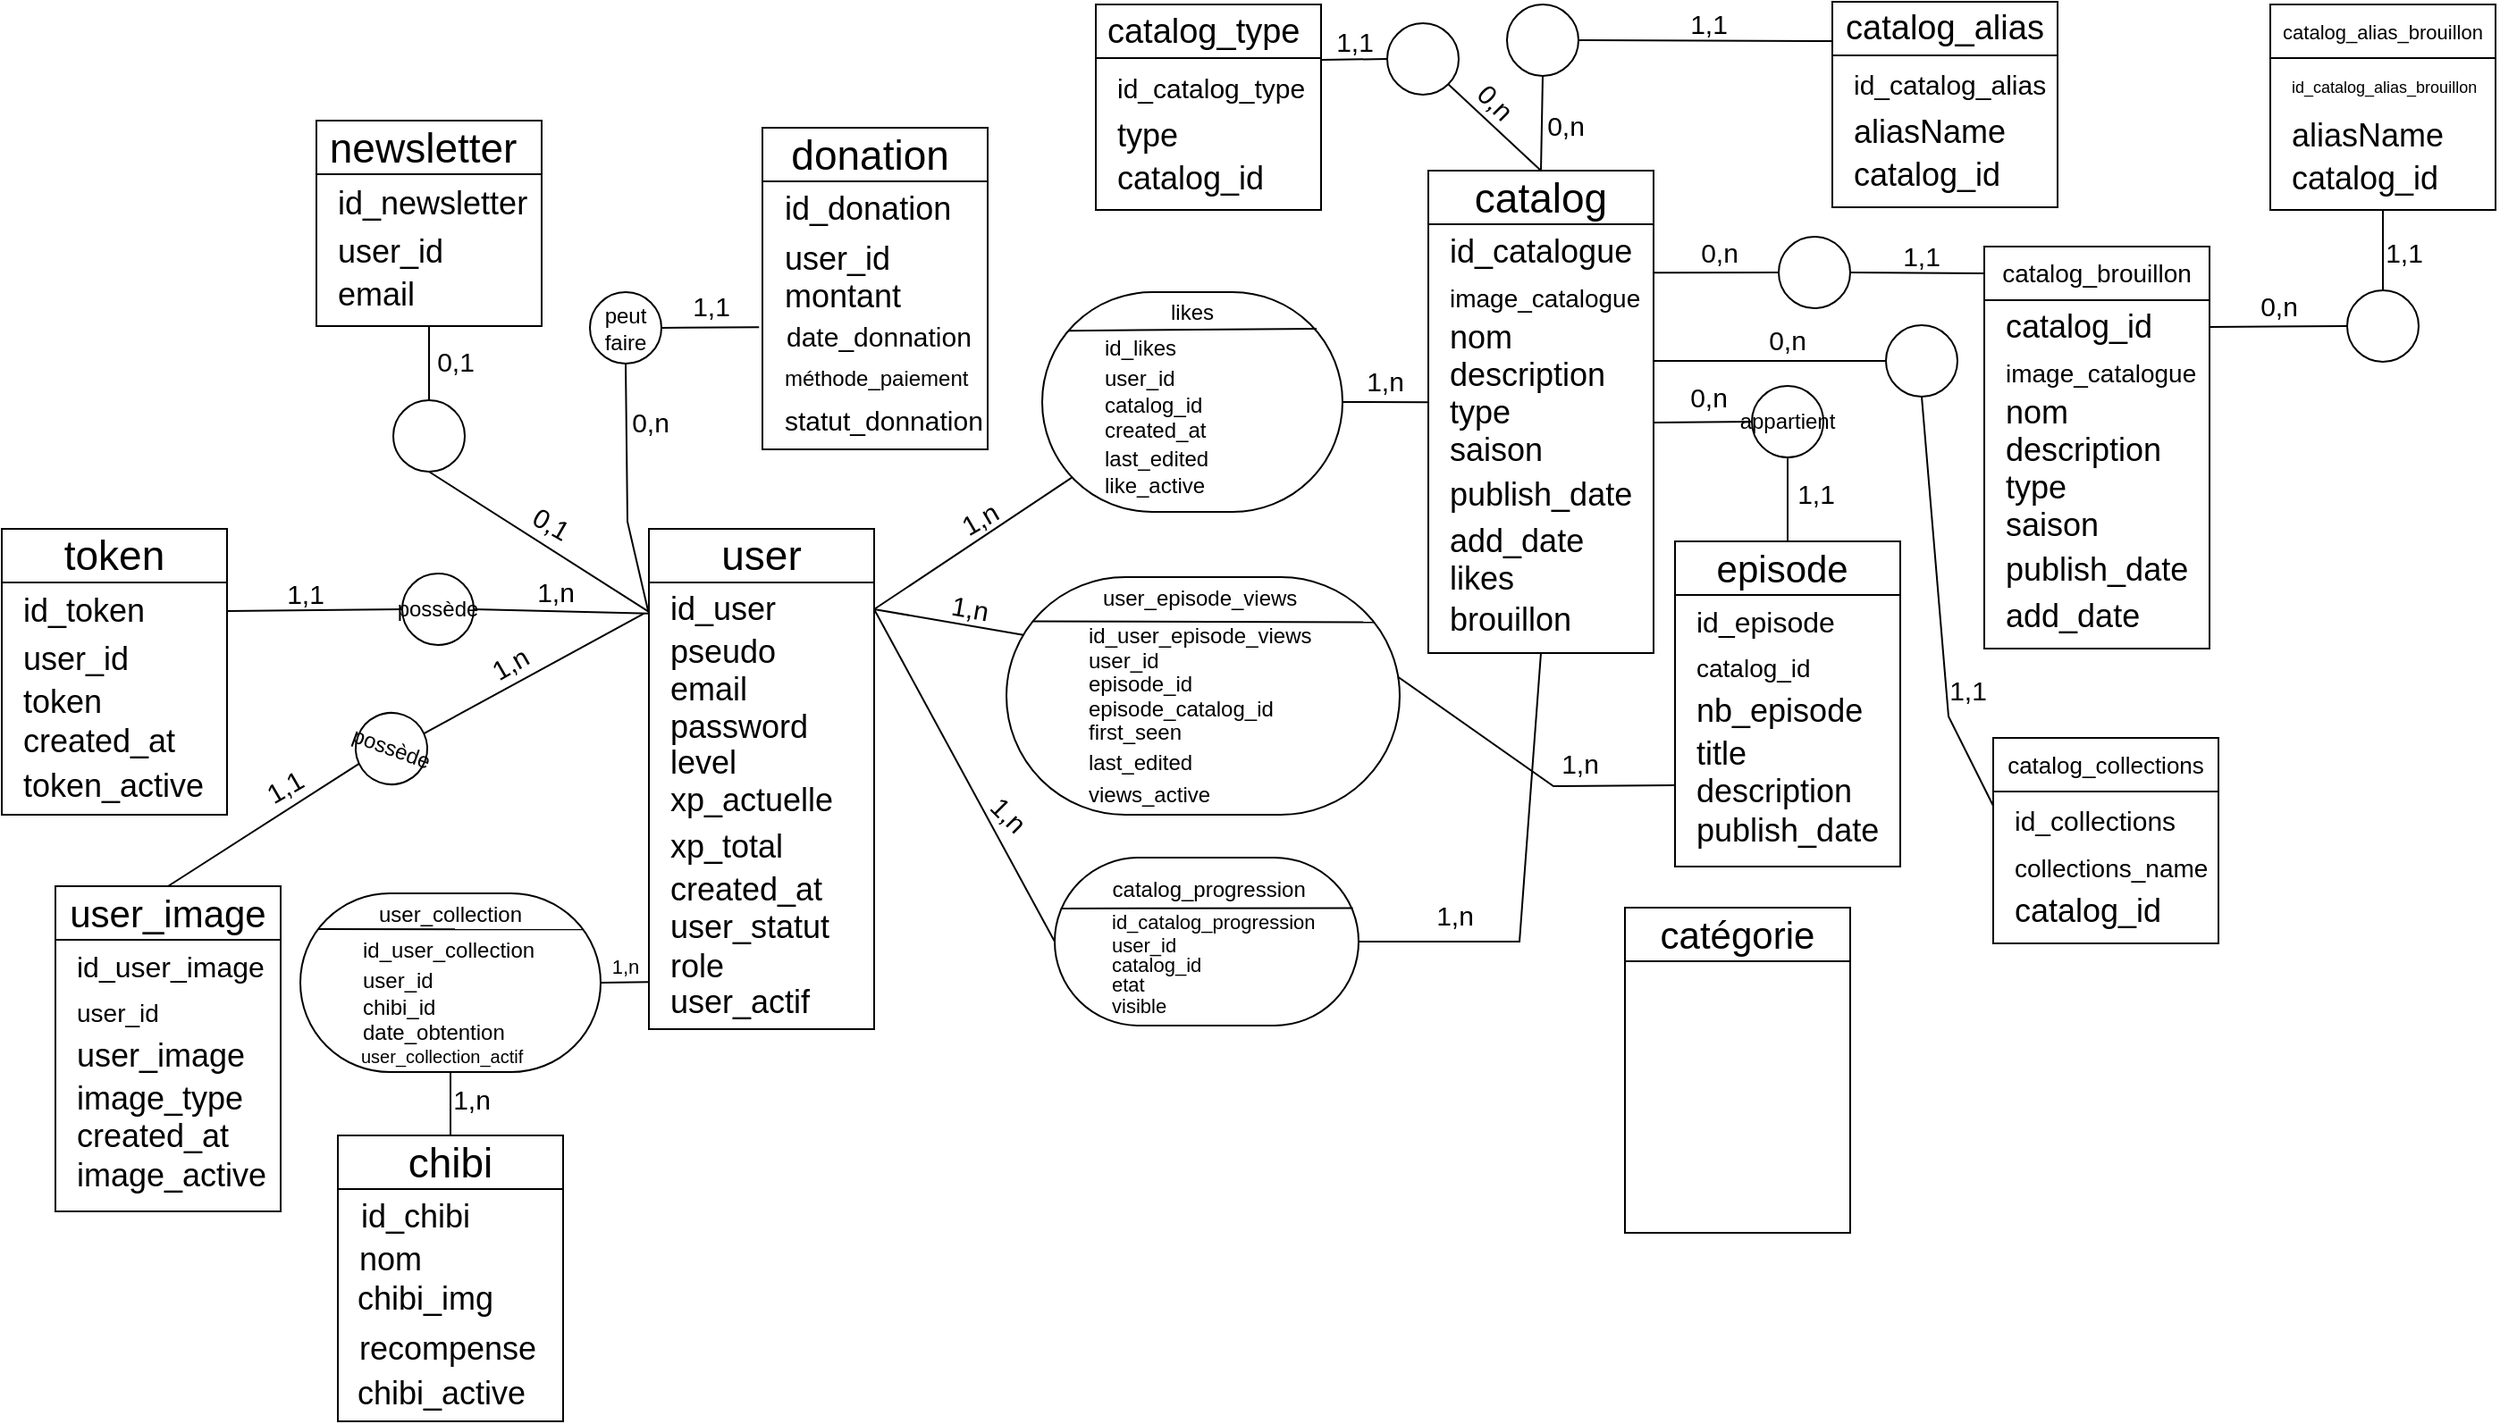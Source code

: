 <mxfile version="22.1.16" type="device">
  <diagram name="Page-1" id="7B2jJqBgUk0N_kVLm-NF">
    <mxGraphModel dx="2603" dy="746" grid="1" gridSize="10" guides="1" tooltips="1" connect="1" arrows="1" fold="1" page="1" pageScale="1" pageWidth="1169" pageHeight="827" math="0" shadow="0">
      <root>
        <mxCell id="0" />
        <mxCell id="1" parent="0" />
        <mxCell id="tmT9E7BbvO8NceiwNoCN-1" value="" style="rounded=1;whiteSpace=wrap;html=1;arcSize=0;" parent="1" vertex="1">
          <mxGeometry x="-807" y="295" width="126" height="280" as="geometry" />
        </mxCell>
        <mxCell id="tmT9E7BbvO8NceiwNoCN-2" value="user" style="text;html=1;strokeColor=none;fillColor=none;align=center;verticalAlign=middle;whiteSpace=wrap;rounded=0;fontSize=23;" parent="1" vertex="1">
          <mxGeometry x="-807" y="295" width="126" height="30" as="geometry" />
        </mxCell>
        <mxCell id="tmT9E7BbvO8NceiwNoCN-3" value="" style="endArrow=none;html=1;rounded=0;entryX=1;entryY=1;entryDx=0;entryDy=0;exitX=0;exitY=1;exitDx=0;exitDy=0;" parent="1" source="tmT9E7BbvO8NceiwNoCN-2" target="tmT9E7BbvO8NceiwNoCN-2" edge="1">
          <mxGeometry width="50" height="50" relative="1" as="geometry">
            <mxPoint x="-741" y="555" as="sourcePoint" />
            <mxPoint x="-691" y="505" as="targetPoint" />
          </mxGeometry>
        </mxCell>
        <mxCell id="EuwHijLLQVPvpIF5Q3ev-1" value="id_user" style="text;html=1;strokeColor=none;fillColor=none;align=left;verticalAlign=middle;whiteSpace=wrap;rounded=0;fontSize=18;" parent="1" vertex="1">
          <mxGeometry x="-797" y="325" width="116" height="30" as="geometry" />
        </mxCell>
        <mxCell id="WyrtLwI7qsmNqxNzGDoM-1" value="pseudo" style="text;html=1;strokeColor=none;fillColor=none;align=left;verticalAlign=middle;whiteSpace=wrap;rounded=0;fontSize=18;" parent="1" vertex="1">
          <mxGeometry x="-797" y="349" width="116" height="30" as="geometry" />
        </mxCell>
        <mxCell id="WyrtLwI7qsmNqxNzGDoM-2" value="email&amp;nbsp;" style="text;html=1;strokeColor=none;fillColor=none;align=left;verticalAlign=middle;whiteSpace=wrap;rounded=0;fontSize=18;" parent="1" vertex="1">
          <mxGeometry x="-797" y="370" width="116" height="30" as="geometry" />
        </mxCell>
        <mxCell id="WyrtLwI7qsmNqxNzGDoM-3" value="password" style="text;html=1;strokeColor=none;fillColor=none;align=left;verticalAlign=middle;whiteSpace=wrap;rounded=0;fontSize=18;" parent="1" vertex="1">
          <mxGeometry x="-797" y="391" width="116" height="30" as="geometry" />
        </mxCell>
        <mxCell id="WyrtLwI7qsmNqxNzGDoM-4" value="level" style="text;html=1;strokeColor=none;fillColor=none;align=left;verticalAlign=middle;whiteSpace=wrap;rounded=0;fontSize=18;" parent="1" vertex="1">
          <mxGeometry x="-797" y="411" width="116" height="30" as="geometry" />
        </mxCell>
        <mxCell id="WyrtLwI7qsmNqxNzGDoM-5" value="xp_actuelle" style="text;html=1;strokeColor=none;fillColor=none;align=left;verticalAlign=middle;whiteSpace=wrap;rounded=0;fontSize=18;" parent="1" vertex="1">
          <mxGeometry x="-797" y="432" width="116" height="30" as="geometry" />
        </mxCell>
        <mxCell id="WyrtLwI7qsmNqxNzGDoM-6" value="xp_total" style="text;html=1;strokeColor=none;fillColor=none;align=left;verticalAlign=middle;whiteSpace=wrap;rounded=0;fontSize=18;" parent="1" vertex="1">
          <mxGeometry x="-797" y="458" width="116" height="30" as="geometry" />
        </mxCell>
        <mxCell id="WyrtLwI7qsmNqxNzGDoM-7" value="created_at" style="text;html=1;strokeColor=none;fillColor=none;align=left;verticalAlign=middle;whiteSpace=wrap;rounded=0;fontSize=18;" parent="1" vertex="1">
          <mxGeometry x="-797" y="482" width="116" height="30" as="geometry" />
        </mxCell>
        <mxCell id="WyrtLwI7qsmNqxNzGDoM-8" value="user_statut" style="text;html=1;strokeColor=none;fillColor=none;align=left;verticalAlign=middle;whiteSpace=wrap;rounded=0;fontSize=18;" parent="1" vertex="1">
          <mxGeometry x="-797" y="503" width="116" height="30" as="geometry" />
        </mxCell>
        <mxCell id="WyrtLwI7qsmNqxNzGDoM-10" value="role" style="text;html=1;strokeColor=none;fillColor=none;align=left;verticalAlign=middle;whiteSpace=wrap;rounded=0;fontSize=18;" parent="1" vertex="1">
          <mxGeometry x="-797" y="525" width="116" height="30" as="geometry" />
        </mxCell>
        <mxCell id="WyrtLwI7qsmNqxNzGDoM-11" value="user_actif" style="text;html=1;strokeColor=none;fillColor=none;align=left;verticalAlign=middle;whiteSpace=wrap;rounded=0;fontSize=18;" parent="1" vertex="1">
          <mxGeometry x="-797" y="545" width="116" height="30" as="geometry" />
        </mxCell>
        <mxCell id="WyrtLwI7qsmNqxNzGDoM-13" value="" style="rounded=1;whiteSpace=wrap;html=1;arcSize=0;" parent="1" vertex="1">
          <mxGeometry x="-1169" y="295" width="126" height="160" as="geometry" />
        </mxCell>
        <mxCell id="WyrtLwI7qsmNqxNzGDoM-14" value="token" style="text;html=1;strokeColor=none;fillColor=none;align=center;verticalAlign=middle;whiteSpace=wrap;rounded=0;fontSize=23;" parent="1" vertex="1">
          <mxGeometry x="-1169" y="295" width="126" height="30" as="geometry" />
        </mxCell>
        <mxCell id="WyrtLwI7qsmNqxNzGDoM-15" value="" style="endArrow=none;html=1;rounded=0;entryX=1;entryY=1;entryDx=0;entryDy=0;exitX=0;exitY=1;exitDx=0;exitDy=0;" parent="1" source="WyrtLwI7qsmNqxNzGDoM-14" target="WyrtLwI7qsmNqxNzGDoM-14" edge="1">
          <mxGeometry width="50" height="50" relative="1" as="geometry">
            <mxPoint x="-1103" y="555" as="sourcePoint" />
            <mxPoint x="-1053" y="505" as="targetPoint" />
          </mxGeometry>
        </mxCell>
        <mxCell id="WyrtLwI7qsmNqxNzGDoM-16" value="id_token" style="text;html=1;strokeColor=none;fillColor=none;align=left;verticalAlign=middle;whiteSpace=wrap;rounded=0;fontSize=18;" parent="1" vertex="1">
          <mxGeometry x="-1159" y="326" width="116" height="30" as="geometry" />
        </mxCell>
        <mxCell id="WyrtLwI7qsmNqxNzGDoM-17" value="user_id" style="text;html=1;strokeColor=none;fillColor=none;align=left;verticalAlign=middle;whiteSpace=wrap;rounded=0;fontSize=18;" parent="1" vertex="1">
          <mxGeometry x="-1159" y="353" width="116" height="30" as="geometry" />
        </mxCell>
        <mxCell id="WyrtLwI7qsmNqxNzGDoM-18" value="token&amp;nbsp;" style="text;html=1;strokeColor=none;fillColor=none;align=left;verticalAlign=middle;whiteSpace=wrap;rounded=0;fontSize=18;" parent="1" vertex="1">
          <mxGeometry x="-1159" y="377" width="116" height="30" as="geometry" />
        </mxCell>
        <mxCell id="WyrtLwI7qsmNqxNzGDoM-19" value="created_at" style="text;html=1;strokeColor=none;fillColor=none;align=left;verticalAlign=middle;whiteSpace=wrap;rounded=0;fontSize=18;" parent="1" vertex="1">
          <mxGeometry x="-1159" y="399" width="116" height="30" as="geometry" />
        </mxCell>
        <mxCell id="WyrtLwI7qsmNqxNzGDoM-20" value="token_active" style="text;html=1;strokeColor=none;fillColor=none;align=left;verticalAlign=middle;whiteSpace=wrap;rounded=0;fontSize=18;" parent="1" vertex="1">
          <mxGeometry x="-1159" y="424" width="116" height="30" as="geometry" />
        </mxCell>
        <mxCell id="WyrtLwI7qsmNqxNzGDoM-28" value="" style="rounded=1;whiteSpace=wrap;html=1;arcSize=0;" parent="1" vertex="1">
          <mxGeometry x="-993" y="66.5" width="126" height="115" as="geometry" />
        </mxCell>
        <mxCell id="WyrtLwI7qsmNqxNzGDoM-29" value="newsletter&amp;nbsp;" style="text;html=1;strokeColor=none;fillColor=none;align=center;verticalAlign=middle;whiteSpace=wrap;rounded=0;fontSize=23;" parent="1" vertex="1">
          <mxGeometry x="-993" y="66.5" width="126" height="30" as="geometry" />
        </mxCell>
        <mxCell id="WyrtLwI7qsmNqxNzGDoM-30" value="" style="endArrow=none;html=1;rounded=0;entryX=1;entryY=1;entryDx=0;entryDy=0;exitX=0;exitY=1;exitDx=0;exitDy=0;" parent="1" source="WyrtLwI7qsmNqxNzGDoM-29" target="WyrtLwI7qsmNqxNzGDoM-29" edge="1">
          <mxGeometry width="50" height="50" relative="1" as="geometry">
            <mxPoint x="-927" y="326.5" as="sourcePoint" />
            <mxPoint x="-877" y="276.5" as="targetPoint" />
          </mxGeometry>
        </mxCell>
        <mxCell id="WyrtLwI7qsmNqxNzGDoM-31" value="id_newsletter&amp;nbsp;" style="text;html=1;strokeColor=none;fillColor=none;align=left;verticalAlign=middle;whiteSpace=wrap;rounded=0;fontSize=18;" parent="1" vertex="1">
          <mxGeometry x="-983" y="97.5" width="116" height="30" as="geometry" />
        </mxCell>
        <mxCell id="WyrtLwI7qsmNqxNzGDoM-32" value="user_id" style="text;html=1;strokeColor=none;fillColor=none;align=left;verticalAlign=middle;whiteSpace=wrap;rounded=0;fontSize=18;" parent="1" vertex="1">
          <mxGeometry x="-983" y="124.5" width="116" height="30" as="geometry" />
        </mxCell>
        <mxCell id="WyrtLwI7qsmNqxNzGDoM-33" value="email&amp;nbsp;" style="text;html=1;strokeColor=none;fillColor=none;align=left;verticalAlign=middle;whiteSpace=wrap;rounded=0;fontSize=18;" parent="1" vertex="1">
          <mxGeometry x="-983" y="148.5" width="116" height="30" as="geometry" />
        </mxCell>
        <mxCell id="WyrtLwI7qsmNqxNzGDoM-36" value="" style="rounded=1;whiteSpace=wrap;html=1;arcSize=0;" parent="1" vertex="1">
          <mxGeometry x="-743.5" y="70.5" width="126" height="180" as="geometry" />
        </mxCell>
        <mxCell id="WyrtLwI7qsmNqxNzGDoM-37" value="donation&amp;nbsp;" style="text;html=1;strokeColor=none;fillColor=none;align=center;verticalAlign=middle;whiteSpace=wrap;rounded=0;fontSize=23;" parent="1" vertex="1">
          <mxGeometry x="-743.5" y="70.5" width="126" height="30" as="geometry" />
        </mxCell>
        <mxCell id="WyrtLwI7qsmNqxNzGDoM-38" value="" style="endArrow=none;html=1;rounded=0;entryX=1;entryY=1;entryDx=0;entryDy=0;exitX=0;exitY=1;exitDx=0;exitDy=0;" parent="1" source="WyrtLwI7qsmNqxNzGDoM-37" target="WyrtLwI7qsmNqxNzGDoM-37" edge="1">
          <mxGeometry width="50" height="50" relative="1" as="geometry">
            <mxPoint x="-677.5" y="330.5" as="sourcePoint" />
            <mxPoint x="-627.5" y="280.5" as="targetPoint" />
          </mxGeometry>
        </mxCell>
        <mxCell id="WyrtLwI7qsmNqxNzGDoM-39" value="id_donation&amp;nbsp;" style="text;html=1;strokeColor=none;fillColor=none;align=left;verticalAlign=middle;whiteSpace=wrap;rounded=0;fontSize=18;" parent="1" vertex="1">
          <mxGeometry x="-733.5" y="100.5" width="116" height="30" as="geometry" />
        </mxCell>
        <mxCell id="WyrtLwI7qsmNqxNzGDoM-40" value="user_id&amp;nbsp;" style="text;html=1;strokeColor=none;fillColor=none;align=left;verticalAlign=middle;whiteSpace=wrap;rounded=0;fontSize=18;" parent="1" vertex="1">
          <mxGeometry x="-733.5" y="128.5" width="116" height="30" as="geometry" />
        </mxCell>
        <mxCell id="WyrtLwI7qsmNqxNzGDoM-41" value="montant" style="text;html=1;strokeColor=none;fillColor=none;align=left;verticalAlign=middle;whiteSpace=wrap;rounded=0;fontSize=18;" parent="1" vertex="1">
          <mxGeometry x="-733.5" y="149.5" width="116" height="30" as="geometry" />
        </mxCell>
        <mxCell id="WyrtLwI7qsmNqxNzGDoM-42" value="date_donnation" style="text;html=1;strokeColor=none;fillColor=none;align=left;verticalAlign=middle;whiteSpace=wrap;rounded=0;fontSize=15;" parent="1" vertex="1">
          <mxGeometry x="-732.5" y="171.5" width="116" height="30" as="geometry" />
        </mxCell>
        <mxCell id="WyrtLwI7qsmNqxNzGDoM-43" value="méthode_paiement" style="text;html=1;strokeColor=none;fillColor=none;align=left;verticalAlign=middle;whiteSpace=wrap;rounded=0;fontSize=12;" parent="1" vertex="1">
          <mxGeometry x="-733.5" y="195.5" width="116" height="30" as="geometry" />
        </mxCell>
        <mxCell id="WyrtLwI7qsmNqxNzGDoM-44" value="statut_donnation" style="text;html=1;strokeColor=none;fillColor=none;align=left;verticalAlign=middle;whiteSpace=wrap;rounded=0;fontSize=15;" parent="1" vertex="1">
          <mxGeometry x="-733.5" y="218.5" width="116" height="30" as="geometry" />
        </mxCell>
        <mxCell id="WyrtLwI7qsmNqxNzGDoM-50" value="" style="rounded=1;whiteSpace=wrap;html=1;arcSize=0;" parent="1" vertex="1">
          <mxGeometry x="-371" y="94.5" width="126" height="270" as="geometry" />
        </mxCell>
        <mxCell id="WyrtLwI7qsmNqxNzGDoM-51" value="catalog" style="text;html=1;strokeColor=none;fillColor=none;align=center;verticalAlign=middle;whiteSpace=wrap;rounded=0;fontSize=23;" parent="1" vertex="1">
          <mxGeometry x="-371" y="94.5" width="126" height="30" as="geometry" />
        </mxCell>
        <mxCell id="WyrtLwI7qsmNqxNzGDoM-52" value="" style="endArrow=none;html=1;rounded=0;entryX=1;entryY=1;entryDx=0;entryDy=0;exitX=0;exitY=1;exitDx=0;exitDy=0;" parent="1" source="WyrtLwI7qsmNqxNzGDoM-51" target="WyrtLwI7qsmNqxNzGDoM-51" edge="1">
          <mxGeometry width="50" height="50" relative="1" as="geometry">
            <mxPoint x="-305" y="354.5" as="sourcePoint" />
            <mxPoint x="-255" y="304.5" as="targetPoint" />
          </mxGeometry>
        </mxCell>
        <mxCell id="WyrtLwI7qsmNqxNzGDoM-53" value="id_catalogue&amp;nbsp;" style="text;html=1;strokeColor=none;fillColor=none;align=left;verticalAlign=middle;whiteSpace=wrap;rounded=0;fontSize=18;" parent="1" vertex="1">
          <mxGeometry x="-361" y="124.5" width="116" height="30" as="geometry" />
        </mxCell>
        <mxCell id="WyrtLwI7qsmNqxNzGDoM-54" value="image_catalogue" style="text;html=1;strokeColor=none;fillColor=none;align=left;verticalAlign=middle;whiteSpace=wrap;rounded=0;fontSize=14;" parent="1" vertex="1">
          <mxGeometry x="-361" y="150.5" width="116" height="30" as="geometry" />
        </mxCell>
        <mxCell id="WyrtLwI7qsmNqxNzGDoM-55" value="nom" style="text;html=1;strokeColor=none;fillColor=none;align=left;verticalAlign=middle;whiteSpace=wrap;rounded=0;fontSize=18;" parent="1" vertex="1">
          <mxGeometry x="-361" y="172.5" width="116" height="30" as="geometry" />
        </mxCell>
        <mxCell id="WyrtLwI7qsmNqxNzGDoM-56" value="description" style="text;html=1;strokeColor=none;fillColor=none;align=left;verticalAlign=middle;whiteSpace=wrap;rounded=0;fontSize=18;" parent="1" vertex="1">
          <mxGeometry x="-361" y="193.5" width="116" height="30" as="geometry" />
        </mxCell>
        <mxCell id="WyrtLwI7qsmNqxNzGDoM-57" value="type" style="text;html=1;strokeColor=none;fillColor=none;align=left;verticalAlign=middle;whiteSpace=wrap;rounded=0;fontSize=18;" parent="1" vertex="1">
          <mxGeometry x="-361" y="214.5" width="116" height="30" as="geometry" />
        </mxCell>
        <mxCell id="WyrtLwI7qsmNqxNzGDoM-58" value="saison" style="text;html=1;strokeColor=none;fillColor=none;align=left;verticalAlign=middle;whiteSpace=wrap;rounded=0;fontSize=18;" parent="1" vertex="1">
          <mxGeometry x="-361" y="235.5" width="116" height="30" as="geometry" />
        </mxCell>
        <mxCell id="WyrtLwI7qsmNqxNzGDoM-59" value="publish_date" style="text;html=1;strokeColor=none;fillColor=none;align=left;verticalAlign=middle;whiteSpace=wrap;rounded=0;fontSize=18;" parent="1" vertex="1">
          <mxGeometry x="-361" y="260.5" width="116" height="30" as="geometry" />
        </mxCell>
        <mxCell id="WyrtLwI7qsmNqxNzGDoM-60" value="add_date" style="text;html=1;strokeColor=none;fillColor=none;align=left;verticalAlign=middle;whiteSpace=wrap;rounded=0;fontSize=18;" parent="1" vertex="1">
          <mxGeometry x="-361" y="286.5" width="116" height="30" as="geometry" />
        </mxCell>
        <mxCell id="WyrtLwI7qsmNqxNzGDoM-61" value="likes" style="text;html=1;strokeColor=none;fillColor=none;align=left;verticalAlign=middle;whiteSpace=wrap;rounded=0;fontSize=18;" parent="1" vertex="1">
          <mxGeometry x="-361" y="307.5" width="116" height="30" as="geometry" />
        </mxCell>
        <mxCell id="WyrtLwI7qsmNqxNzGDoM-62" value="brouillon" style="text;html=1;strokeColor=none;fillColor=none;align=left;verticalAlign=middle;whiteSpace=wrap;rounded=0;fontSize=18;" parent="1" vertex="1">
          <mxGeometry x="-361" y="330.5" width="116" height="30" as="geometry" />
        </mxCell>
        <mxCell id="WyrtLwI7qsmNqxNzGDoM-64" value="" style="rounded=1;whiteSpace=wrap;html=1;arcSize=0;" parent="1" vertex="1">
          <mxGeometry x="-145" width="126" height="115" as="geometry" />
        </mxCell>
        <mxCell id="WyrtLwI7qsmNqxNzGDoM-65" value="catalog_alias" style="text;html=1;strokeColor=none;fillColor=none;align=center;verticalAlign=middle;whiteSpace=wrap;rounded=0;fontSize=19;" parent="1" vertex="1">
          <mxGeometry x="-145" width="126" height="30" as="geometry" />
        </mxCell>
        <mxCell id="WyrtLwI7qsmNqxNzGDoM-66" value="" style="endArrow=none;html=1;rounded=0;entryX=1;entryY=1;entryDx=0;entryDy=0;exitX=0;exitY=1;exitDx=0;exitDy=0;" parent="1" source="WyrtLwI7qsmNqxNzGDoM-65" target="WyrtLwI7qsmNqxNzGDoM-65" edge="1">
          <mxGeometry width="50" height="50" relative="1" as="geometry">
            <mxPoint x="-79" y="260" as="sourcePoint" />
            <mxPoint x="-29" y="210" as="targetPoint" />
          </mxGeometry>
        </mxCell>
        <mxCell id="WyrtLwI7qsmNqxNzGDoM-67" value="id_catalog_alias" style="text;html=1;strokeColor=none;fillColor=none;align=left;verticalAlign=middle;whiteSpace=wrap;rounded=0;fontSize=15;" parent="1" vertex="1">
          <mxGeometry x="-135" y="31" width="116" height="30" as="geometry" />
        </mxCell>
        <mxCell id="WyrtLwI7qsmNqxNzGDoM-68" value="aliasName" style="text;html=1;strokeColor=none;fillColor=none;align=left;verticalAlign=middle;whiteSpace=wrap;rounded=0;fontSize=18;" parent="1" vertex="1">
          <mxGeometry x="-135" y="58" width="116" height="30" as="geometry" />
        </mxCell>
        <mxCell id="WyrtLwI7qsmNqxNzGDoM-69" value="catalog_id&amp;nbsp;" style="text;html=1;strokeColor=none;fillColor=none;align=left;verticalAlign=middle;whiteSpace=wrap;rounded=0;fontSize=18;" parent="1" vertex="1">
          <mxGeometry x="-135" y="82" width="116" height="30" as="geometry" />
        </mxCell>
        <mxCell id="WyrtLwI7qsmNqxNzGDoM-70" value="" style="rounded=1;whiteSpace=wrap;html=1;arcSize=0;" parent="1" vertex="1">
          <mxGeometry x="-557" y="1.5" width="126" height="115" as="geometry" />
        </mxCell>
        <mxCell id="WyrtLwI7qsmNqxNzGDoM-71" value="catalog_type&amp;nbsp;" style="text;html=1;strokeColor=none;fillColor=none;align=center;verticalAlign=middle;whiteSpace=wrap;rounded=0;fontSize=19;" parent="1" vertex="1">
          <mxGeometry x="-557" y="1.5" width="126" height="30" as="geometry" />
        </mxCell>
        <mxCell id="WyrtLwI7qsmNqxNzGDoM-72" value="" style="endArrow=none;html=1;rounded=0;entryX=1;entryY=1;entryDx=0;entryDy=0;exitX=0;exitY=1;exitDx=0;exitDy=0;" parent="1" source="WyrtLwI7qsmNqxNzGDoM-71" target="WyrtLwI7qsmNqxNzGDoM-71" edge="1">
          <mxGeometry width="50" height="50" relative="1" as="geometry">
            <mxPoint x="-491" y="261.5" as="sourcePoint" />
            <mxPoint x="-441" y="211.5" as="targetPoint" />
          </mxGeometry>
        </mxCell>
        <mxCell id="WyrtLwI7qsmNqxNzGDoM-73" value="id_catalog_type&amp;nbsp;" style="text;html=1;strokeColor=none;fillColor=none;align=left;verticalAlign=middle;whiteSpace=wrap;rounded=0;fontSize=15;" parent="1" vertex="1">
          <mxGeometry x="-547" y="32.5" width="116" height="30" as="geometry" />
        </mxCell>
        <mxCell id="WyrtLwI7qsmNqxNzGDoM-74" value="type" style="text;html=1;strokeColor=none;fillColor=none;align=left;verticalAlign=middle;whiteSpace=wrap;rounded=0;fontSize=18;" parent="1" vertex="1">
          <mxGeometry x="-547" y="59.5" width="116" height="30" as="geometry" />
        </mxCell>
        <mxCell id="WyrtLwI7qsmNqxNzGDoM-75" value="catalog_id&amp;nbsp;" style="text;html=1;strokeColor=none;fillColor=none;align=left;verticalAlign=middle;whiteSpace=wrap;rounded=0;fontSize=18;" parent="1" vertex="1">
          <mxGeometry x="-547" y="83.5" width="116" height="30" as="geometry" />
        </mxCell>
        <mxCell id="WyrtLwI7qsmNqxNzGDoM-76" value="" style="rounded=1;whiteSpace=wrap;html=1;arcSize=0;" parent="1" vertex="1">
          <mxGeometry x="-60" y="137" width="126" height="225" as="geometry" />
        </mxCell>
        <mxCell id="WyrtLwI7qsmNqxNzGDoM-77" value="catalog_brouillon" style="text;html=1;strokeColor=none;fillColor=none;align=center;verticalAlign=middle;whiteSpace=wrap;rounded=0;fontSize=14;" parent="1" vertex="1">
          <mxGeometry x="-60" y="137" width="126" height="30" as="geometry" />
        </mxCell>
        <mxCell id="WyrtLwI7qsmNqxNzGDoM-78" value="" style="endArrow=none;html=1;rounded=0;entryX=1;entryY=1;entryDx=0;entryDy=0;exitX=0;exitY=1;exitDx=0;exitDy=0;" parent="1" source="WyrtLwI7qsmNqxNzGDoM-77" target="WyrtLwI7qsmNqxNzGDoM-77" edge="1">
          <mxGeometry width="50" height="50" relative="1" as="geometry">
            <mxPoint x="6" y="397" as="sourcePoint" />
            <mxPoint x="56" y="347" as="targetPoint" />
          </mxGeometry>
        </mxCell>
        <mxCell id="WyrtLwI7qsmNqxNzGDoM-79" value="catalog_id&amp;nbsp;" style="text;html=1;strokeColor=none;fillColor=none;align=left;verticalAlign=middle;whiteSpace=wrap;rounded=0;fontSize=18;" parent="1" vertex="1">
          <mxGeometry x="-50" y="167" width="116" height="30" as="geometry" />
        </mxCell>
        <mxCell id="WyrtLwI7qsmNqxNzGDoM-80" value="image_catalogue" style="text;html=1;strokeColor=none;fillColor=none;align=left;verticalAlign=middle;whiteSpace=wrap;rounded=0;fontSize=14;" parent="1" vertex="1">
          <mxGeometry x="-50" y="193" width="116" height="30" as="geometry" />
        </mxCell>
        <mxCell id="WyrtLwI7qsmNqxNzGDoM-81" value="nom" style="text;html=1;strokeColor=none;fillColor=none;align=left;verticalAlign=middle;whiteSpace=wrap;rounded=0;fontSize=18;" parent="1" vertex="1">
          <mxGeometry x="-50" y="215" width="116" height="30" as="geometry" />
        </mxCell>
        <mxCell id="WyrtLwI7qsmNqxNzGDoM-82" value="description" style="text;html=1;strokeColor=none;fillColor=none;align=left;verticalAlign=middle;whiteSpace=wrap;rounded=0;fontSize=18;" parent="1" vertex="1">
          <mxGeometry x="-50" y="236" width="116" height="30" as="geometry" />
        </mxCell>
        <mxCell id="WyrtLwI7qsmNqxNzGDoM-83" value="type" style="text;html=1;strokeColor=none;fillColor=none;align=left;verticalAlign=middle;whiteSpace=wrap;rounded=0;fontSize=18;" parent="1" vertex="1">
          <mxGeometry x="-50" y="257" width="116" height="30" as="geometry" />
        </mxCell>
        <mxCell id="WyrtLwI7qsmNqxNzGDoM-84" value="saison" style="text;html=1;strokeColor=none;fillColor=none;align=left;verticalAlign=middle;whiteSpace=wrap;rounded=0;fontSize=18;" parent="1" vertex="1">
          <mxGeometry x="-50" y="278" width="116" height="30" as="geometry" />
        </mxCell>
        <mxCell id="WyrtLwI7qsmNqxNzGDoM-85" value="publish_date" style="text;html=1;strokeColor=none;fillColor=none;align=left;verticalAlign=middle;whiteSpace=wrap;rounded=0;fontSize=18;" parent="1" vertex="1">
          <mxGeometry x="-50" y="303" width="116" height="30" as="geometry" />
        </mxCell>
        <mxCell id="WyrtLwI7qsmNqxNzGDoM-86" value="add_date" style="text;html=1;strokeColor=none;fillColor=none;align=left;verticalAlign=middle;whiteSpace=wrap;rounded=0;fontSize=18;" parent="1" vertex="1">
          <mxGeometry x="-50" y="329" width="116" height="30" as="geometry" />
        </mxCell>
        <mxCell id="WyrtLwI7qsmNqxNzGDoM-100" value="" style="rounded=1;whiteSpace=wrap;html=1;arcSize=50;" parent="1" vertex="1">
          <mxGeometry x="-580" y="479" width="170" height="94" as="geometry" />
        </mxCell>
        <mxCell id="WyrtLwI7qsmNqxNzGDoM-104" value="" style="endArrow=none;html=1;rounded=0;entryX=0.981;entryY=0.301;entryDx=0;entryDy=0;entryPerimeter=0;exitX=0.02;exitY=0.303;exitDx=0;exitDy=0;exitPerimeter=0;" parent="1" source="WyrtLwI7qsmNqxNzGDoM-100" target="WyrtLwI7qsmNqxNzGDoM-100" edge="1">
          <mxGeometry width="50" height="50" relative="1" as="geometry">
            <mxPoint x="-610" y="521" as="sourcePoint" />
            <mxPoint x="-630" y="489" as="targetPoint" />
          </mxGeometry>
        </mxCell>
        <mxCell id="WyrtLwI7qsmNqxNzGDoM-105" value="catalog_progression&amp;nbsp;" style="text;html=1;strokeColor=none;fillColor=none;align=center;verticalAlign=middle;whiteSpace=wrap;rounded=0;fontSize=12;" parent="1" vertex="1">
          <mxGeometry x="-557" y="487" width="130" height="20" as="geometry" />
        </mxCell>
        <mxCell id="WyrtLwI7qsmNqxNzGDoM-106" value="id_catalog_progression&amp;nbsp;" style="text;html=1;strokeColor=none;fillColor=none;align=left;verticalAlign=middle;whiteSpace=wrap;rounded=0;fontSize=11;" parent="1" vertex="1">
          <mxGeometry x="-550" y="504" width="50" height="22" as="geometry" />
        </mxCell>
        <mxCell id="WyrtLwI7qsmNqxNzGDoM-107" value="catalog_id&amp;nbsp;" style="text;html=1;strokeColor=none;fillColor=none;align=left;verticalAlign=middle;whiteSpace=wrap;rounded=0;fontSize=11;" parent="1" vertex="1">
          <mxGeometry x="-550" y="529" width="87" height="20" as="geometry" />
        </mxCell>
        <mxCell id="WyrtLwI7qsmNqxNzGDoM-108" value="etat" style="text;html=1;strokeColor=none;fillColor=none;align=left;verticalAlign=middle;whiteSpace=wrap;rounded=0;fontSize=11;" parent="1" vertex="1">
          <mxGeometry x="-550" y="540" width="27" height="20" as="geometry" />
        </mxCell>
        <mxCell id="WyrtLwI7qsmNqxNzGDoM-109" value="visible" style="text;html=1;strokeColor=none;fillColor=none;align=left;verticalAlign=middle;whiteSpace=wrap;rounded=0;fontSize=11;" parent="1" vertex="1">
          <mxGeometry x="-550" y="552" width="47" height="20" as="geometry" />
        </mxCell>
        <mxCell id="WyrtLwI7qsmNqxNzGDoM-111" value="" style="rounded=1;whiteSpace=wrap;html=1;arcSize=0;" parent="1" vertex="1">
          <mxGeometry x="100" y="1.5" width="126" height="115" as="geometry" />
        </mxCell>
        <mxCell id="WyrtLwI7qsmNqxNzGDoM-112" value="catalog_alias_brouillon" style="text;html=1;strokeColor=none;fillColor=none;align=center;verticalAlign=middle;whiteSpace=wrap;rounded=0;fontSize=11;" parent="1" vertex="1">
          <mxGeometry x="100" y="1.5" width="126" height="30" as="geometry" />
        </mxCell>
        <mxCell id="WyrtLwI7qsmNqxNzGDoM-113" value="" style="endArrow=none;html=1;rounded=0;entryX=1;entryY=1;entryDx=0;entryDy=0;exitX=0;exitY=1;exitDx=0;exitDy=0;" parent="1" source="WyrtLwI7qsmNqxNzGDoM-112" target="WyrtLwI7qsmNqxNzGDoM-112" edge="1">
          <mxGeometry width="50" height="50" relative="1" as="geometry">
            <mxPoint x="166" y="261.5" as="sourcePoint" />
            <mxPoint x="216" y="211.5" as="targetPoint" />
          </mxGeometry>
        </mxCell>
        <mxCell id="WyrtLwI7qsmNqxNzGDoM-114" value="id_catalog_alias_brouillon" style="text;html=1;strokeColor=none;fillColor=none;align=left;verticalAlign=middle;whiteSpace=wrap;rounded=0;fontSize=9;" parent="1" vertex="1">
          <mxGeometry x="110" y="32.5" width="116" height="30" as="geometry" />
        </mxCell>
        <mxCell id="WyrtLwI7qsmNqxNzGDoM-115" value="aliasName" style="text;html=1;strokeColor=none;fillColor=none;align=left;verticalAlign=middle;whiteSpace=wrap;rounded=0;fontSize=18;" parent="1" vertex="1">
          <mxGeometry x="110" y="59.5" width="116" height="30" as="geometry" />
        </mxCell>
        <mxCell id="WyrtLwI7qsmNqxNzGDoM-116" value="catalog_id&amp;nbsp;" style="text;html=1;strokeColor=none;fillColor=none;align=left;verticalAlign=middle;whiteSpace=wrap;rounded=0;fontSize=18;" parent="1" vertex="1">
          <mxGeometry x="110" y="83.5" width="116" height="30" as="geometry" />
        </mxCell>
        <mxCell id="WyrtLwI7qsmNqxNzGDoM-128" value="" style="rounded=1;whiteSpace=wrap;html=1;arcSize=50;" parent="1" vertex="1">
          <mxGeometry x="-607" y="322" width="220" height="133" as="geometry" />
        </mxCell>
        <mxCell id="WyrtLwI7qsmNqxNzGDoM-129" value="" style="endArrow=none;html=1;rounded=0;exitX=0.068;exitY=0.186;exitDx=0;exitDy=0;entryX=0.939;entryY=0.204;entryDx=0;entryDy=0;entryPerimeter=0;exitPerimeter=0;" parent="1" source="WyrtLwI7qsmNqxNzGDoM-128" edge="1">
          <mxGeometry width="50" height="50" relative="1" as="geometry">
            <mxPoint x="-591.28" y="346.6" as="sourcePoint" />
            <mxPoint x="-401.42" y="347.212" as="targetPoint" />
          </mxGeometry>
        </mxCell>
        <mxCell id="WyrtLwI7qsmNqxNzGDoM-130" value="user_episode_views&amp;nbsp;" style="text;html=1;strokeColor=none;fillColor=none;align=center;verticalAlign=middle;whiteSpace=wrap;rounded=0;" parent="1" vertex="1">
          <mxGeometry x="-557" y="322" width="120" height="23" as="geometry" />
        </mxCell>
        <mxCell id="WyrtLwI7qsmNqxNzGDoM-131" value="id_user_episode_views&amp;nbsp;" style="text;html=1;strokeColor=none;fillColor=none;align=left;verticalAlign=middle;whiteSpace=wrap;rounded=0;fontSize=12;" parent="1" vertex="1">
          <mxGeometry x="-563" y="347" width="120" height="15" as="geometry" />
        </mxCell>
        <mxCell id="WyrtLwI7qsmNqxNzGDoM-133" value="user_id&amp;nbsp;" style="text;html=1;strokeColor=none;fillColor=none;align=left;verticalAlign=middle;whiteSpace=wrap;rounded=0;" parent="1" vertex="1">
          <mxGeometry x="-563" y="361" width="120" height="15" as="geometry" />
        </mxCell>
        <mxCell id="WyrtLwI7qsmNqxNzGDoM-134" value="episode_id&amp;nbsp;" style="text;html=1;strokeColor=none;fillColor=none;align=left;verticalAlign=middle;whiteSpace=wrap;rounded=0;" parent="1" vertex="1">
          <mxGeometry x="-563" y="374" width="120" height="15" as="geometry" />
        </mxCell>
        <mxCell id="WyrtLwI7qsmNqxNzGDoM-135" value="episode_catalog_id&amp;nbsp;" style="text;html=1;strokeColor=none;fillColor=none;align=left;verticalAlign=middle;whiteSpace=wrap;rounded=0;" parent="1" vertex="1">
          <mxGeometry x="-563" y="388" width="120" height="15" as="geometry" />
        </mxCell>
        <mxCell id="WyrtLwI7qsmNqxNzGDoM-136" value="first_seen" style="text;html=1;strokeColor=none;fillColor=none;align=left;verticalAlign=middle;whiteSpace=wrap;rounded=0;" parent="1" vertex="1">
          <mxGeometry x="-563" y="401" width="120" height="15" as="geometry" />
        </mxCell>
        <mxCell id="WyrtLwI7qsmNqxNzGDoM-137" value="last_edited" style="text;html=1;strokeColor=none;fillColor=none;align=left;verticalAlign=middle;whiteSpace=wrap;rounded=0;" parent="1" vertex="1">
          <mxGeometry x="-563" y="418" width="120" height="15" as="geometry" />
        </mxCell>
        <mxCell id="WyrtLwI7qsmNqxNzGDoM-138" value="views_active" style="text;html=1;strokeColor=none;fillColor=none;align=left;verticalAlign=middle;whiteSpace=wrap;rounded=0;" parent="1" vertex="1">
          <mxGeometry x="-563" y="436" width="120" height="15" as="geometry" />
        </mxCell>
        <mxCell id="WyrtLwI7qsmNqxNzGDoM-139" value="" style="rounded=1;whiteSpace=wrap;html=1;arcSize=0;" parent="1" vertex="1">
          <mxGeometry x="-1139" y="495" width="126" height="182" as="geometry" />
        </mxCell>
        <mxCell id="WyrtLwI7qsmNqxNzGDoM-140" value="user_image" style="text;html=1;strokeColor=none;fillColor=none;align=center;verticalAlign=middle;whiteSpace=wrap;rounded=0;fontSize=21;" parent="1" vertex="1">
          <mxGeometry x="-1139" y="495" width="126" height="30" as="geometry" />
        </mxCell>
        <mxCell id="WyrtLwI7qsmNqxNzGDoM-141" value="" style="endArrow=none;html=1;rounded=0;entryX=1;entryY=1;entryDx=0;entryDy=0;exitX=0;exitY=1;exitDx=0;exitDy=0;" parent="1" source="WyrtLwI7qsmNqxNzGDoM-140" target="WyrtLwI7qsmNqxNzGDoM-140" edge="1">
          <mxGeometry width="50" height="50" relative="1" as="geometry">
            <mxPoint x="-1073" y="755" as="sourcePoint" />
            <mxPoint x="-1023" y="705" as="targetPoint" />
          </mxGeometry>
        </mxCell>
        <mxCell id="WyrtLwI7qsmNqxNzGDoM-142" value="id_user_image&amp;nbsp;" style="text;html=1;strokeColor=none;fillColor=none;align=left;verticalAlign=middle;whiteSpace=wrap;rounded=0;fontSize=16;" parent="1" vertex="1">
          <mxGeometry x="-1129" y="525" width="116" height="30" as="geometry" />
        </mxCell>
        <mxCell id="WyrtLwI7qsmNqxNzGDoM-143" value="user_id&amp;nbsp;" style="text;html=1;strokeColor=none;fillColor=none;align=left;verticalAlign=middle;whiteSpace=wrap;rounded=0;fontSize=14;" parent="1" vertex="1">
          <mxGeometry x="-1129" y="551" width="116" height="30" as="geometry" />
        </mxCell>
        <mxCell id="WyrtLwI7qsmNqxNzGDoM-144" value="user_image" style="text;html=1;strokeColor=none;fillColor=none;align=left;verticalAlign=middle;whiteSpace=wrap;rounded=0;fontSize=18;" parent="1" vertex="1">
          <mxGeometry x="-1129" y="575" width="116" height="30" as="geometry" />
        </mxCell>
        <mxCell id="WyrtLwI7qsmNqxNzGDoM-145" value="image_type" style="text;html=1;strokeColor=none;fillColor=none;align=left;verticalAlign=middle;whiteSpace=wrap;rounded=0;fontSize=18;" parent="1" vertex="1">
          <mxGeometry x="-1129" y="599" width="116" height="30" as="geometry" />
        </mxCell>
        <mxCell id="WyrtLwI7qsmNqxNzGDoM-146" value="created_at" style="text;html=1;strokeColor=none;fillColor=none;align=left;verticalAlign=middle;whiteSpace=wrap;rounded=0;fontSize=18;" parent="1" vertex="1">
          <mxGeometry x="-1129" y="620" width="116" height="30" as="geometry" />
        </mxCell>
        <mxCell id="WyrtLwI7qsmNqxNzGDoM-147" value="image_active" style="text;html=1;strokeColor=none;fillColor=none;align=left;verticalAlign=middle;whiteSpace=wrap;rounded=0;fontSize=18;" parent="1" vertex="1">
          <mxGeometry x="-1129" y="642" width="116" height="30" as="geometry" />
        </mxCell>
        <mxCell id="WyrtLwI7qsmNqxNzGDoM-152" value="" style="rounded=1;whiteSpace=wrap;html=1;arcSize=50;" parent="1" vertex="1">
          <mxGeometry x="-587" y="162.5" width="168" height="123" as="geometry" />
        </mxCell>
        <mxCell id="WyrtLwI7qsmNqxNzGDoM-153" value="" style="endArrow=none;html=1;rounded=0;exitX=0.076;exitY=0.2;exitDx=0;exitDy=0;exitPerimeter=0;entryX=1.004;entryY=-0.232;entryDx=0;entryDy=0;entryPerimeter=0;" parent="1" target="WyrtLwI7qsmNqxNzGDoM-155" edge="1">
          <mxGeometry width="50" height="50" relative="1" as="geometry">
            <mxPoint x="-572.28" y="184.1" as="sourcePoint" />
            <mxPoint x="-380.86" y="184.64" as="targetPoint" />
          </mxGeometry>
        </mxCell>
        <mxCell id="WyrtLwI7qsmNqxNzGDoM-154" value="likes" style="text;html=1;strokeColor=none;fillColor=none;align=center;verticalAlign=middle;whiteSpace=wrap;rounded=0;" parent="1" vertex="1">
          <mxGeometry x="-563" y="162.5" width="120" height="23" as="geometry" />
        </mxCell>
        <mxCell id="WyrtLwI7qsmNqxNzGDoM-155" value="id_likes&amp;nbsp;" style="text;html=1;strokeColor=none;fillColor=none;align=left;verticalAlign=middle;whiteSpace=wrap;rounded=0;fontSize=12;" parent="1" vertex="1">
          <mxGeometry x="-554" y="186.5" width="120" height="15" as="geometry" />
        </mxCell>
        <mxCell id="WyrtLwI7qsmNqxNzGDoM-156" value="user_id&amp;nbsp;" style="text;html=1;strokeColor=none;fillColor=none;align=left;verticalAlign=middle;whiteSpace=wrap;rounded=0;" parent="1" vertex="1">
          <mxGeometry x="-554" y="203.5" width="120" height="15" as="geometry" />
        </mxCell>
        <mxCell id="WyrtLwI7qsmNqxNzGDoM-157" value="catalog_id&amp;nbsp;" style="text;html=1;strokeColor=none;fillColor=none;align=left;verticalAlign=middle;whiteSpace=wrap;rounded=0;" parent="1" vertex="1">
          <mxGeometry x="-554" y="218.5" width="120" height="15" as="geometry" />
        </mxCell>
        <mxCell id="WyrtLwI7qsmNqxNzGDoM-158" value="created_at" style="text;html=1;strokeColor=none;fillColor=none;align=left;verticalAlign=middle;whiteSpace=wrap;rounded=0;" parent="1" vertex="1">
          <mxGeometry x="-554" y="232.5" width="120" height="15" as="geometry" />
        </mxCell>
        <mxCell id="WyrtLwI7qsmNqxNzGDoM-159" value="last_edited" style="text;html=1;strokeColor=none;fillColor=none;align=left;verticalAlign=middle;whiteSpace=wrap;rounded=0;" parent="1" vertex="1">
          <mxGeometry x="-554" y="248.5" width="120" height="15" as="geometry" />
        </mxCell>
        <mxCell id="WyrtLwI7qsmNqxNzGDoM-160" value="like_active" style="text;html=1;strokeColor=none;fillColor=none;align=left;verticalAlign=middle;whiteSpace=wrap;rounded=0;" parent="1" vertex="1">
          <mxGeometry x="-554" y="263.5" width="120" height="15" as="geometry" />
        </mxCell>
        <mxCell id="WyrtLwI7qsmNqxNzGDoM-168" value="" style="rounded=1;whiteSpace=wrap;html=1;arcSize=0;" parent="1" vertex="1">
          <mxGeometry x="-55" y="412" width="126" height="115" as="geometry" />
        </mxCell>
        <mxCell id="WyrtLwI7qsmNqxNzGDoM-169" value="catalog_collections" style="text;html=1;strokeColor=none;fillColor=none;align=center;verticalAlign=middle;whiteSpace=wrap;rounded=0;fontSize=13;" parent="1" vertex="1">
          <mxGeometry x="-55" y="412" width="126" height="30" as="geometry" />
        </mxCell>
        <mxCell id="WyrtLwI7qsmNqxNzGDoM-170" value="" style="endArrow=none;html=1;rounded=0;entryX=1;entryY=1;entryDx=0;entryDy=0;exitX=0;exitY=1;exitDx=0;exitDy=0;" parent="1" source="WyrtLwI7qsmNqxNzGDoM-169" target="WyrtLwI7qsmNqxNzGDoM-169" edge="1">
          <mxGeometry width="50" height="50" relative="1" as="geometry">
            <mxPoint x="11" y="672" as="sourcePoint" />
            <mxPoint x="61" y="622" as="targetPoint" />
          </mxGeometry>
        </mxCell>
        <mxCell id="WyrtLwI7qsmNqxNzGDoM-171" value="id_collections&amp;nbsp;" style="text;html=1;strokeColor=none;fillColor=none;align=left;verticalAlign=middle;whiteSpace=wrap;rounded=0;fontSize=15;" parent="1" vertex="1">
          <mxGeometry x="-45" y="443" width="116" height="30" as="geometry" />
        </mxCell>
        <mxCell id="WyrtLwI7qsmNqxNzGDoM-172" value="collections_name" style="text;html=1;strokeColor=none;fillColor=none;align=left;verticalAlign=middle;whiteSpace=wrap;rounded=0;fontSize=14;" parent="1" vertex="1">
          <mxGeometry x="-45" y="470" width="116" height="30" as="geometry" />
        </mxCell>
        <mxCell id="WyrtLwI7qsmNqxNzGDoM-173" value="catalog_id&amp;nbsp;" style="text;html=1;strokeColor=none;fillColor=none;align=left;verticalAlign=middle;whiteSpace=wrap;rounded=0;fontSize=18;" parent="1" vertex="1">
          <mxGeometry x="-45" y="494" width="116" height="30" as="geometry" />
        </mxCell>
        <mxCell id="WyrtLwI7qsmNqxNzGDoM-174" value="" style="rounded=1;whiteSpace=wrap;html=1;arcSize=50;" parent="1" vertex="1">
          <mxGeometry x="-1002" y="499" width="168" height="100" as="geometry" />
        </mxCell>
        <mxCell id="WyrtLwI7qsmNqxNzGDoM-175" value="" style="endArrow=none;html=1;rounded=0;entryX=0.966;entryY=0.224;entryDx=0;entryDy=0;entryPerimeter=0;" parent="1" edge="1">
          <mxGeometry width="50" height="50" relative="1" as="geometry">
            <mxPoint x="-992" y="519" as="sourcePoint" />
            <mxPoint x="-843.712" y="519.16" as="targetPoint" />
          </mxGeometry>
        </mxCell>
        <mxCell id="WyrtLwI7qsmNqxNzGDoM-176" value="user_collection" style="text;html=1;strokeColor=none;fillColor=none;align=center;verticalAlign=middle;whiteSpace=wrap;rounded=0;" parent="1" vertex="1">
          <mxGeometry x="-978" y="499" width="120" height="23" as="geometry" />
        </mxCell>
        <mxCell id="WyrtLwI7qsmNqxNzGDoM-177" value="id_user_collection&amp;nbsp;" style="text;html=1;strokeColor=none;fillColor=none;align=left;verticalAlign=middle;whiteSpace=wrap;rounded=0;fontSize=12;" parent="1" vertex="1">
          <mxGeometry x="-969" y="523" width="120" height="15" as="geometry" />
        </mxCell>
        <mxCell id="WyrtLwI7qsmNqxNzGDoM-178" value="user_id&amp;nbsp;" style="text;html=1;strokeColor=none;fillColor=none;align=left;verticalAlign=middle;whiteSpace=wrap;rounded=0;" parent="1" vertex="1">
          <mxGeometry x="-969" y="540" width="120" height="15" as="geometry" />
        </mxCell>
        <mxCell id="WyrtLwI7qsmNqxNzGDoM-179" value="chibi_id&amp;nbsp;" style="text;html=1;strokeColor=none;fillColor=none;align=left;verticalAlign=middle;whiteSpace=wrap;rounded=0;" parent="1" vertex="1">
          <mxGeometry x="-969" y="555" width="120" height="15" as="geometry" />
        </mxCell>
        <mxCell id="WyrtLwI7qsmNqxNzGDoM-180" value="date_obtention" style="text;html=1;strokeColor=none;fillColor=none;align=left;verticalAlign=middle;whiteSpace=wrap;rounded=0;" parent="1" vertex="1">
          <mxGeometry x="-969" y="569" width="120" height="15" as="geometry" />
        </mxCell>
        <mxCell id="WyrtLwI7qsmNqxNzGDoM-183" value="user_collection_actif" style="text;html=1;strokeColor=none;fillColor=none;align=left;verticalAlign=middle;whiteSpace=wrap;rounded=0;fontSize=10;" parent="1" vertex="1">
          <mxGeometry x="-970" y="582" width="120" height="15" as="geometry" />
        </mxCell>
        <mxCell id="WyrtLwI7qsmNqxNzGDoM-184" value="" style="rounded=1;whiteSpace=wrap;html=1;arcSize=0;" parent="1" vertex="1">
          <mxGeometry x="-981" y="634.5" width="126" height="160" as="geometry" />
        </mxCell>
        <mxCell id="WyrtLwI7qsmNqxNzGDoM-185" value="chibi" style="text;html=1;strokeColor=none;fillColor=none;align=center;verticalAlign=middle;whiteSpace=wrap;rounded=0;fontSize=23;" parent="1" vertex="1">
          <mxGeometry x="-981" y="634.5" width="126" height="30" as="geometry" />
        </mxCell>
        <mxCell id="WyrtLwI7qsmNqxNzGDoM-186" value="" style="endArrow=none;html=1;rounded=0;entryX=1;entryY=1;entryDx=0;entryDy=0;exitX=0;exitY=1;exitDx=0;exitDy=0;" parent="1" source="WyrtLwI7qsmNqxNzGDoM-185" target="WyrtLwI7qsmNqxNzGDoM-185" edge="1">
          <mxGeometry width="50" height="50" relative="1" as="geometry">
            <mxPoint x="-934" y="891" as="sourcePoint" />
            <mxPoint x="-884" y="841" as="targetPoint" />
          </mxGeometry>
        </mxCell>
        <mxCell id="WyrtLwI7qsmNqxNzGDoM-187" value="id_chibi&amp;nbsp;" style="text;html=1;strokeColor=none;fillColor=none;align=left;verticalAlign=middle;whiteSpace=wrap;rounded=0;fontSize=18;" parent="1" vertex="1">
          <mxGeometry x="-970" y="664.5" width="116" height="30" as="geometry" />
        </mxCell>
        <mxCell id="WyrtLwI7qsmNqxNzGDoM-188" value="nom&amp;nbsp;" style="text;html=1;strokeColor=none;fillColor=none;align=left;verticalAlign=middle;whiteSpace=wrap;rounded=0;fontSize=18;" parent="1" vertex="1">
          <mxGeometry x="-971" y="689" width="116" height="30" as="geometry" />
        </mxCell>
        <mxCell id="WyrtLwI7qsmNqxNzGDoM-189" value="chibi_img" style="text;html=1;strokeColor=none;fillColor=none;align=left;verticalAlign=middle;whiteSpace=wrap;rounded=0;fontSize=18;" parent="1" vertex="1">
          <mxGeometry x="-972" y="711" width="116" height="30" as="geometry" />
        </mxCell>
        <mxCell id="WyrtLwI7qsmNqxNzGDoM-190" value="recompense" style="text;html=1;strokeColor=none;fillColor=none;align=left;verticalAlign=middle;whiteSpace=wrap;rounded=0;fontSize=18;" parent="1" vertex="1">
          <mxGeometry x="-971" y="739" width="116" height="30" as="geometry" />
        </mxCell>
        <mxCell id="WyrtLwI7qsmNqxNzGDoM-191" value="chibi_active" style="text;html=1;strokeColor=none;fillColor=none;align=left;verticalAlign=middle;whiteSpace=wrap;rounded=0;fontSize=18;" parent="1" vertex="1">
          <mxGeometry x="-972" y="763.5" width="116" height="30" as="geometry" />
        </mxCell>
        <mxCell id="WyrtLwI7qsmNqxNzGDoM-192" value="possède" style="ellipse;whiteSpace=wrap;html=1;aspect=fixed;" parent="1" vertex="1">
          <mxGeometry x="-945" y="320" width="40" height="40" as="geometry" />
        </mxCell>
        <mxCell id="WyrtLwI7qsmNqxNzGDoM-193" value="" style="endArrow=none;html=1;rounded=0;entryX=1;entryY=0.5;entryDx=0;entryDy=0;exitX=0.001;exitY=0.169;exitDx=0;exitDy=0;exitPerimeter=0;" parent="1" source="tmT9E7BbvO8NceiwNoCN-1" target="WyrtLwI7qsmNqxNzGDoM-192" edge="1">
          <mxGeometry width="50" height="50" relative="1" as="geometry">
            <mxPoint x="-619" y="451" as="sourcePoint" />
            <mxPoint x="-569" y="401" as="targetPoint" />
          </mxGeometry>
        </mxCell>
        <mxCell id="WyrtLwI7qsmNqxNzGDoM-194" value="" style="endArrow=none;html=1;rounded=0;entryX=1;entryY=0.5;entryDx=0;entryDy=0;exitX=0;exitY=0.5;exitDx=0;exitDy=0;" parent="1" source="WyrtLwI7qsmNqxNzGDoM-192" target="WyrtLwI7qsmNqxNzGDoM-16" edge="1">
          <mxGeometry width="50" height="50" relative="1" as="geometry">
            <mxPoint x="-949" y="610" as="sourcePoint" />
            <mxPoint x="-1279" y="500" as="targetPoint" />
          </mxGeometry>
        </mxCell>
        <mxCell id="WyrtLwI7qsmNqxNzGDoM-195" value="1,n" style="text;html=1;strokeColor=none;fillColor=none;align=center;verticalAlign=middle;whiteSpace=wrap;rounded=0;fontSize=15;" parent="1" vertex="1">
          <mxGeometry x="-889" y="318" width="60" height="23" as="geometry" />
        </mxCell>
        <mxCell id="WyrtLwI7qsmNqxNzGDoM-196" value="1,1" style="text;html=1;strokeColor=none;fillColor=none;align=center;verticalAlign=middle;whiteSpace=wrap;rounded=0;fontSize=15;" parent="1" vertex="1">
          <mxGeometry x="-1029" y="319" width="60" height="23" as="geometry" />
        </mxCell>
        <mxCell id="WyrtLwI7qsmNqxNzGDoM-197" value="" style="ellipse;whiteSpace=wrap;html=1;aspect=fixed;" parent="1" vertex="1">
          <mxGeometry x="-950" y="223" width="40" height="40" as="geometry" />
        </mxCell>
        <mxCell id="WyrtLwI7qsmNqxNzGDoM-198" value="" style="endArrow=none;html=1;rounded=0;entryX=0.5;entryY=1;entryDx=0;entryDy=0;exitX=0;exitY=0.166;exitDx=0;exitDy=0;exitPerimeter=0;" parent="1" source="tmT9E7BbvO8NceiwNoCN-1" target="WyrtLwI7qsmNqxNzGDoM-197" edge="1">
          <mxGeometry width="50" height="50" relative="1" as="geometry">
            <mxPoint x="-809" y="341" as="sourcePoint" />
            <mxPoint x="-899" y="351" as="targetPoint" />
          </mxGeometry>
        </mxCell>
        <mxCell id="WyrtLwI7qsmNqxNzGDoM-199" value="" style="endArrow=none;html=1;rounded=0;entryX=0.5;entryY=1;entryDx=0;entryDy=0;exitX=0.5;exitY=0;exitDx=0;exitDy=0;" parent="1" source="WyrtLwI7qsmNqxNzGDoM-197" target="WyrtLwI7qsmNqxNzGDoM-28" edge="1">
          <mxGeometry width="50" height="50" relative="1" as="geometry">
            <mxPoint x="-800" y="351" as="sourcePoint" />
            <mxPoint x="-920" y="273" as="targetPoint" />
          </mxGeometry>
        </mxCell>
        <mxCell id="WyrtLwI7qsmNqxNzGDoM-200" value="0,1" style="text;html=1;strokeColor=none;fillColor=none;align=center;verticalAlign=middle;whiteSpace=wrap;rounded=0;rotation=30;fontSize=15;" parent="1" vertex="1">
          <mxGeometry x="-891" y="280" width="60" height="23" as="geometry" />
        </mxCell>
        <mxCell id="WyrtLwI7qsmNqxNzGDoM-201" value="0,1" style="text;html=1;strokeColor=none;fillColor=none;align=center;verticalAlign=middle;whiteSpace=wrap;rounded=0;fontSize=15;" parent="1" vertex="1">
          <mxGeometry x="-940" y="189" width="50" height="23" as="geometry" />
        </mxCell>
        <mxCell id="WyrtLwI7qsmNqxNzGDoM-202" value="" style="endArrow=none;html=1;rounded=0;exitX=-0.002;exitY=0.167;exitDx=0;exitDy=0;exitPerimeter=0;entryX=0.5;entryY=1;entryDx=0;entryDy=0;" parent="1" source="tmT9E7BbvO8NceiwNoCN-1" target="WyrtLwI7qsmNqxNzGDoM-203" edge="1">
          <mxGeometry width="50" height="50" relative="1" as="geometry">
            <mxPoint x="-910" y="418.95" as="sourcePoint" />
            <mxPoint x="-819" y="221" as="targetPoint" />
            <Array as="points">
              <mxPoint x="-819" y="291" />
            </Array>
          </mxGeometry>
        </mxCell>
        <mxCell id="WyrtLwI7qsmNqxNzGDoM-203" value="peut faire" style="ellipse;whiteSpace=wrap;html=1;aspect=fixed;" parent="1" vertex="1">
          <mxGeometry x="-840" y="162.5" width="40" height="40" as="geometry" />
        </mxCell>
        <mxCell id="WyrtLwI7qsmNqxNzGDoM-205" value="" style="endArrow=none;html=1;rounded=0;exitX=1;exitY=0.5;exitDx=0;exitDy=0;entryX=-0.015;entryY=0.62;entryDx=0;entryDy=0;entryPerimeter=0;" parent="1" source="WyrtLwI7qsmNqxNzGDoM-203" target="WyrtLwI7qsmNqxNzGDoM-36" edge="1">
          <mxGeometry width="50" height="50" relative="1" as="geometry">
            <mxPoint x="-775" y="182.5" as="sourcePoint" />
            <mxPoint x="-749" y="183" as="targetPoint" />
          </mxGeometry>
        </mxCell>
        <mxCell id="WyrtLwI7qsmNqxNzGDoM-206" value="1,1" style="text;html=1;strokeColor=none;fillColor=none;align=center;verticalAlign=middle;whiteSpace=wrap;rounded=0;fontSize=15;" parent="1" vertex="1">
          <mxGeometry x="-797" y="158" width="50" height="23" as="geometry" />
        </mxCell>
        <mxCell id="WyrtLwI7qsmNqxNzGDoM-207" value="0,n" style="text;html=1;strokeColor=none;fillColor=none;align=center;verticalAlign=middle;whiteSpace=wrap;rounded=0;fontSize=15;" parent="1" vertex="1">
          <mxGeometry x="-831" y="223" width="50" height="23" as="geometry" />
        </mxCell>
        <mxCell id="WyrtLwI7qsmNqxNzGDoM-208" value="possède" style="ellipse;whiteSpace=wrap;html=1;aspect=fixed;rotation=20;" parent="1" vertex="1">
          <mxGeometry x="-971" y="398" width="40" height="40" as="geometry" />
        </mxCell>
        <mxCell id="WyrtLwI7qsmNqxNzGDoM-209" value="" style="endArrow=none;html=1;rounded=0;entryX=1;entryY=0;entryDx=0;entryDy=0;exitX=-0.021;exitY=0.169;exitDx=0;exitDy=0;exitPerimeter=0;" parent="1" source="tmT9E7BbvO8NceiwNoCN-1" target="WyrtLwI7qsmNqxNzGDoM-208" edge="1">
          <mxGeometry width="50" height="50" relative="1" as="geometry">
            <mxPoint x="-797" y="352" as="sourcePoint" />
            <mxPoint x="-899" y="351" as="targetPoint" />
          </mxGeometry>
        </mxCell>
        <mxCell id="WyrtLwI7qsmNqxNzGDoM-210" value="" style="endArrow=none;html=1;rounded=0;entryX=0;entryY=1;entryDx=0;entryDy=0;exitX=0.5;exitY=0;exitDx=0;exitDy=0;" parent="1" source="WyrtLwI7qsmNqxNzGDoM-140" target="WyrtLwI7qsmNqxNzGDoM-208" edge="1">
          <mxGeometry width="50" height="50" relative="1" as="geometry">
            <mxPoint x="-800" y="352" as="sourcePoint" />
            <mxPoint x="-932" y="408" as="targetPoint" />
          </mxGeometry>
        </mxCell>
        <mxCell id="WyrtLwI7qsmNqxNzGDoM-211" value="1,1" style="text;html=1;strokeColor=none;fillColor=none;align=center;verticalAlign=middle;whiteSpace=wrap;rounded=0;fontSize=15;rotation=-30;" parent="1" vertex="1">
          <mxGeometry x="-1041" y="427" width="60" height="23" as="geometry" />
        </mxCell>
        <mxCell id="WyrtLwI7qsmNqxNzGDoM-212" value="1,n" style="text;html=1;strokeColor=none;fillColor=none;align=center;verticalAlign=middle;whiteSpace=wrap;rounded=0;fontSize=15;rotation=-30;" parent="1" vertex="1">
          <mxGeometry x="-915" y="358" width="60" height="23" as="geometry" />
        </mxCell>
        <mxCell id="WyrtLwI7qsmNqxNzGDoM-228" value="user_id&amp;nbsp;" style="text;html=1;strokeColor=none;fillColor=none;align=left;verticalAlign=middle;whiteSpace=wrap;rounded=0;fontSize=11;" parent="1" vertex="1">
          <mxGeometry x="-550" y="517" width="50" height="22" as="geometry" />
        </mxCell>
        <mxCell id="WyrtLwI7qsmNqxNzGDoM-229" value="" style="rounded=1;whiteSpace=wrap;html=1;arcSize=0;" parent="1" vertex="1">
          <mxGeometry x="-233" y="302" width="126" height="182" as="geometry" />
        </mxCell>
        <mxCell id="WyrtLwI7qsmNqxNzGDoM-230" value="episode&amp;nbsp;" style="text;html=1;strokeColor=none;fillColor=none;align=center;verticalAlign=middle;whiteSpace=wrap;rounded=0;fontSize=21;" parent="1" vertex="1">
          <mxGeometry x="-233" y="302" width="126" height="30" as="geometry" />
        </mxCell>
        <mxCell id="WyrtLwI7qsmNqxNzGDoM-231" value="" style="endArrow=none;html=1;rounded=0;entryX=1;entryY=1;entryDx=0;entryDy=0;exitX=0;exitY=1;exitDx=0;exitDy=0;" parent="1" source="WyrtLwI7qsmNqxNzGDoM-230" target="WyrtLwI7qsmNqxNzGDoM-230" edge="1">
          <mxGeometry width="50" height="50" relative="1" as="geometry">
            <mxPoint x="-167" y="562" as="sourcePoint" />
            <mxPoint x="-117" y="512" as="targetPoint" />
          </mxGeometry>
        </mxCell>
        <mxCell id="WyrtLwI7qsmNqxNzGDoM-232" value="id_episode&amp;nbsp;" style="text;html=1;strokeColor=none;fillColor=none;align=left;verticalAlign=middle;whiteSpace=wrap;rounded=0;fontSize=16;" parent="1" vertex="1">
          <mxGeometry x="-223" y="332" width="116" height="30" as="geometry" />
        </mxCell>
        <mxCell id="WyrtLwI7qsmNqxNzGDoM-233" value="catalog_id&amp;nbsp;" style="text;html=1;strokeColor=none;fillColor=none;align=left;verticalAlign=middle;whiteSpace=wrap;rounded=0;fontSize=14;" parent="1" vertex="1">
          <mxGeometry x="-223" y="358" width="116" height="30" as="geometry" />
        </mxCell>
        <mxCell id="WyrtLwI7qsmNqxNzGDoM-234" value="nb_episode" style="text;html=1;strokeColor=none;fillColor=none;align=left;verticalAlign=middle;whiteSpace=wrap;rounded=0;fontSize=18;" parent="1" vertex="1">
          <mxGeometry x="-223" y="382" width="116" height="30" as="geometry" />
        </mxCell>
        <mxCell id="WyrtLwI7qsmNqxNzGDoM-235" value="title" style="text;html=1;strokeColor=none;fillColor=none;align=left;verticalAlign=middle;whiteSpace=wrap;rounded=0;fontSize=18;" parent="1" vertex="1">
          <mxGeometry x="-223" y="406" width="116" height="30" as="geometry" />
        </mxCell>
        <mxCell id="WyrtLwI7qsmNqxNzGDoM-236" value="description" style="text;html=1;strokeColor=none;fillColor=none;align=left;verticalAlign=middle;whiteSpace=wrap;rounded=0;fontSize=18;" parent="1" vertex="1">
          <mxGeometry x="-223" y="427" width="116" height="30" as="geometry" />
        </mxCell>
        <mxCell id="WyrtLwI7qsmNqxNzGDoM-237" value="publish_date" style="text;html=1;strokeColor=none;fillColor=none;align=left;verticalAlign=middle;whiteSpace=wrap;rounded=0;fontSize=18;" parent="1" vertex="1">
          <mxGeometry x="-223" y="449" width="116" height="30" as="geometry" />
        </mxCell>
        <mxCell id="WyrtLwI7qsmNqxNzGDoM-238" value="appartient" style="ellipse;whiteSpace=wrap;html=1;aspect=fixed;" parent="1" vertex="1">
          <mxGeometry x="-190" y="215" width="40" height="40" as="geometry" />
        </mxCell>
        <mxCell id="WyrtLwI7qsmNqxNzGDoM-240" value="" style="endArrow=none;html=1;rounded=0;exitX=1;exitY=0;exitDx=0;exitDy=0;entryX=0;entryY=0.5;entryDx=0;entryDy=0;" parent="1" source="WyrtLwI7qsmNqxNzGDoM-58" target="WyrtLwI7qsmNqxNzGDoM-238" edge="1">
          <mxGeometry width="50" height="50" relative="1" as="geometry">
            <mxPoint x="61" y="179.5" as="sourcePoint" />
            <mxPoint x="141" y="179.5" as="targetPoint" />
          </mxGeometry>
        </mxCell>
        <mxCell id="WyrtLwI7qsmNqxNzGDoM-241" value="" style="endArrow=none;html=1;rounded=0;exitX=0.5;exitY=0;exitDx=0;exitDy=0;entryX=0.5;entryY=1;entryDx=0;entryDy=0;" parent="1" source="WyrtLwI7qsmNqxNzGDoM-230" target="WyrtLwI7qsmNqxNzGDoM-238" edge="1">
          <mxGeometry width="50" height="50" relative="1" as="geometry">
            <mxPoint x="-271" y="245" as="sourcePoint" />
            <mxPoint x="-168" y="234" as="targetPoint" />
          </mxGeometry>
        </mxCell>
        <mxCell id="WyrtLwI7qsmNqxNzGDoM-245" value="1,n" style="text;html=1;strokeColor=none;fillColor=none;align=center;verticalAlign=middle;whiteSpace=wrap;rounded=0;fontSize=15;" parent="1" vertex="1">
          <mxGeometry x="-301" y="414.5" width="30" height="23" as="geometry" />
        </mxCell>
        <mxCell id="WyrtLwI7qsmNqxNzGDoM-246" value="1,1" style="text;html=1;strokeColor=none;fillColor=none;align=center;verticalAlign=middle;whiteSpace=wrap;rounded=0;fontSize=15;" parent="1" vertex="1">
          <mxGeometry x="-169" y="263.5" width="30" height="23" as="geometry" />
        </mxCell>
        <mxCell id="WyrtLwI7qsmNqxNzGDoM-268" value="" style="endArrow=none;html=1;rounded=0;exitX=0.5;exitY=0;exitDx=0;exitDy=0;entryX=0.5;entryY=1;entryDx=0;entryDy=0;" parent="1" source="WyrtLwI7qsmNqxNzGDoM-185" target="WyrtLwI7qsmNqxNzGDoM-174" edge="1">
          <mxGeometry width="50" height="50" relative="1" as="geometry">
            <mxPoint x="-776.5" y="642" as="sourcePoint" />
            <mxPoint x="-721.5" y="641" as="targetPoint" />
          </mxGeometry>
        </mxCell>
        <mxCell id="WyrtLwI7qsmNqxNzGDoM-269" value="" style="endArrow=none;html=1;rounded=0;exitX=1;exitY=0.5;exitDx=0;exitDy=0;entryX=0;entryY=0.906;entryDx=0;entryDy=0;entryPerimeter=0;" parent="1" source="WyrtLwI7qsmNqxNzGDoM-174" target="tmT9E7BbvO8NceiwNoCN-1" edge="1">
          <mxGeometry width="50" height="50" relative="1" as="geometry">
            <mxPoint x="-608" y="446.5" as="sourcePoint" />
            <mxPoint x="-553" y="445.5" as="targetPoint" />
          </mxGeometry>
        </mxCell>
        <mxCell id="WyrtLwI7qsmNqxNzGDoM-272" value="1,n" style="text;html=1;strokeColor=none;fillColor=none;align=center;verticalAlign=middle;whiteSpace=wrap;rounded=0;fontSize=11;rotation=0;" parent="1" vertex="1">
          <mxGeometry x="-835" y="528.5" width="30" height="23" as="geometry" />
        </mxCell>
        <mxCell id="WyrtLwI7qsmNqxNzGDoM-273" value="1,n" style="text;html=1;strokeColor=none;fillColor=none;align=center;verticalAlign=middle;whiteSpace=wrap;rounded=0;fontSize=15;rotation=0;" parent="1" vertex="1">
          <mxGeometry x="-921" y="602.5" width="30" height="23" as="geometry" />
        </mxCell>
        <mxCell id="WyrtLwI7qsmNqxNzGDoM-274" value="1,n" style="text;html=1;strokeColor=none;fillColor=none;align=center;verticalAlign=middle;whiteSpace=wrap;rounded=0;fontSize=15;rotation=-30;" parent="1" vertex="1">
          <mxGeometry x="-637" y="277.5" width="30" height="23" as="geometry" />
        </mxCell>
        <mxCell id="WyrtLwI7qsmNqxNzGDoM-284" value="" style="endArrow=none;html=1;rounded=0;entryX=0;entryY=0.75;entryDx=0;entryDy=0;exitX=0.995;exitY=0.419;exitDx=0;exitDy=0;exitPerimeter=0;" parent="1" source="WyrtLwI7qsmNqxNzGDoM-128" target="WyrtLwI7qsmNqxNzGDoM-229" edge="1">
          <mxGeometry width="50" height="50" relative="1" as="geometry">
            <mxPoint x="-198" y="628" as="sourcePoint" />
            <mxPoint x="-321" y="550" as="targetPoint" />
            <Array as="points">
              <mxPoint x="-301" y="439" />
            </Array>
          </mxGeometry>
        </mxCell>
        <mxCell id="WyrtLwI7qsmNqxNzGDoM-285" value="" style="endArrow=none;html=1;rounded=0;entryX=0.043;entryY=0.243;entryDx=0;entryDy=0;entryPerimeter=0;exitX=1;exitY=0.5;exitDx=0;exitDy=0;" parent="1" source="EuwHijLLQVPvpIF5Q3ev-1" target="WyrtLwI7qsmNqxNzGDoM-128" edge="1">
          <mxGeometry width="50" height="50" relative="1" as="geometry">
            <mxPoint x="-681" y="339" as="sourcePoint" />
            <mxPoint x="-404" y="544" as="targetPoint" />
          </mxGeometry>
        </mxCell>
        <mxCell id="WyrtLwI7qsmNqxNzGDoM-288" value="1,n" style="text;html=1;strokeColor=none;fillColor=none;align=center;verticalAlign=middle;whiteSpace=wrap;rounded=0;fontSize=15;rotation=10;" parent="1" vertex="1">
          <mxGeometry x="-642.5" y="327" width="30" height="23" as="geometry" />
        </mxCell>
        <mxCell id="WyrtLwI7qsmNqxNzGDoM-289" value="" style="ellipse;whiteSpace=wrap;html=1;aspect=fixed;" parent="1" vertex="1">
          <mxGeometry x="-327" y="1.5" width="40" height="40" as="geometry" />
        </mxCell>
        <mxCell id="WyrtLwI7qsmNqxNzGDoM-290" value="" style="endArrow=none;html=1;rounded=0;exitX=1;exitY=0.5;exitDx=0;exitDy=0;entryX=-0.001;entryY=0.849;entryDx=0;entryDy=0;entryPerimeter=0;" parent="1" source="WyrtLwI7qsmNqxNzGDoM-289" edge="1">
          <mxGeometry width="50" height="50" relative="1" as="geometry">
            <mxPoint x="-228" y="153.93" as="sourcePoint" />
            <mxPoint x="-145.126" y="21.97" as="targetPoint" />
          </mxGeometry>
        </mxCell>
        <mxCell id="WyrtLwI7qsmNqxNzGDoM-291" value="" style="endArrow=none;html=1;rounded=0;exitX=0.5;exitY=1;exitDx=0;exitDy=0;entryX=0.5;entryY=0;entryDx=0;entryDy=0;" parent="1" source="WyrtLwI7qsmNqxNzGDoM-289" target="WyrtLwI7qsmNqxNzGDoM-51" edge="1">
          <mxGeometry width="50" height="50" relative="1" as="geometry">
            <mxPoint x="-273" y="31.5" as="sourcePoint" />
            <mxPoint x="-135" y="31.5" as="targetPoint" />
          </mxGeometry>
        </mxCell>
        <mxCell id="WyrtLwI7qsmNqxNzGDoM-292" value="1,1" style="text;html=1;strokeColor=none;fillColor=none;align=center;verticalAlign=middle;whiteSpace=wrap;rounded=0;fontSize=15;" parent="1" vertex="1">
          <mxGeometry x="-229" width="30" height="23" as="geometry" />
        </mxCell>
        <mxCell id="WyrtLwI7qsmNqxNzGDoM-293" value="0,n" style="text;html=1;strokeColor=none;fillColor=none;align=center;verticalAlign=middle;whiteSpace=wrap;rounded=0;fontSize=15;" parent="1" vertex="1">
          <mxGeometry x="-309" y="57.5" width="30" height="23" as="geometry" />
        </mxCell>
        <mxCell id="WyrtLwI7qsmNqxNzGDoM-294" value="0,n" style="text;html=1;strokeColor=none;fillColor=none;align=center;verticalAlign=middle;whiteSpace=wrap;rounded=0;fontSize=15;" parent="1" vertex="1">
          <mxGeometry x="-229" y="209.5" width="30" height="23" as="geometry" />
        </mxCell>
        <mxCell id="WyrtLwI7qsmNqxNzGDoM-300" value="" style="endArrow=none;html=1;rounded=0;entryX=0.102;entryY=0.841;entryDx=0;entryDy=0;entryPerimeter=0;exitX=1;exitY=0.5;exitDx=0;exitDy=0;" parent="1" source="EuwHijLLQVPvpIF5Q3ev-1" target="WyrtLwI7qsmNqxNzGDoM-152" edge="1">
          <mxGeometry width="50" height="50" relative="1" as="geometry">
            <mxPoint x="-680" y="340" as="sourcePoint" />
            <mxPoint x="-588" y="364" as="targetPoint" />
          </mxGeometry>
        </mxCell>
        <mxCell id="WyrtLwI7qsmNqxNzGDoM-301" value="" style="endArrow=none;html=1;rounded=0;entryX=1;entryY=0.5;entryDx=0;entryDy=0;exitX=-0.002;exitY=0.48;exitDx=0;exitDy=0;exitPerimeter=0;" parent="1" source="WyrtLwI7qsmNqxNzGDoM-50" target="WyrtLwI7qsmNqxNzGDoM-152" edge="1">
          <mxGeometry width="50" height="50" relative="1" as="geometry">
            <mxPoint x="-370" y="224" as="sourcePoint" />
            <mxPoint x="-560" y="276" as="targetPoint" />
          </mxGeometry>
        </mxCell>
        <mxCell id="WyrtLwI7qsmNqxNzGDoM-302" value="1,n" style="text;html=1;strokeColor=none;fillColor=none;align=center;verticalAlign=middle;whiteSpace=wrap;rounded=0;fontSize=15;rotation=0;" parent="1" vertex="1">
          <mxGeometry x="-410" y="200.5" width="30" height="23" as="geometry" />
        </mxCell>
        <mxCell id="WyrtLwI7qsmNqxNzGDoM-303" value="" style="ellipse;whiteSpace=wrap;html=1;aspect=fixed;" parent="1" vertex="1">
          <mxGeometry x="-394" y="12" width="40" height="40" as="geometry" />
        </mxCell>
        <mxCell id="WyrtLwI7qsmNqxNzGDoM-304" value="" style="endArrow=none;html=1;rounded=0;exitX=1;exitY=0;exitDx=0;exitDy=0;entryX=0;entryY=0.5;entryDx=0;entryDy=0;" parent="1" source="WyrtLwI7qsmNqxNzGDoM-73" target="WyrtLwI7qsmNqxNzGDoM-303" edge="1">
          <mxGeometry width="50" height="50" relative="1" as="geometry">
            <mxPoint x="-297" y="52" as="sourcePoint" />
            <mxPoint x="-298" y="105" as="targetPoint" />
          </mxGeometry>
        </mxCell>
        <mxCell id="WyrtLwI7qsmNqxNzGDoM-306" value="" style="endArrow=none;html=1;rounded=0;entryX=1;entryY=1;entryDx=0;entryDy=0;exitX=0.5;exitY=0;exitDx=0;exitDy=0;" parent="1" source="WyrtLwI7qsmNqxNzGDoM-51" target="WyrtLwI7qsmNqxNzGDoM-303" edge="1">
          <mxGeometry width="50" height="50" relative="1" as="geometry">
            <mxPoint x="-310" y="90" as="sourcePoint" />
            <mxPoint x="-384" y="42" as="targetPoint" />
          </mxGeometry>
        </mxCell>
        <mxCell id="WyrtLwI7qsmNqxNzGDoM-307" value="0,n" style="text;html=1;strokeColor=none;fillColor=none;align=center;verticalAlign=middle;whiteSpace=wrap;rounded=0;fontSize=15;rotation=45;" parent="1" vertex="1">
          <mxGeometry x="-348" y="44.5" width="30" height="23" as="geometry" />
        </mxCell>
        <mxCell id="WyrtLwI7qsmNqxNzGDoM-308" value="1,1" style="text;html=1;strokeColor=none;fillColor=none;align=center;verticalAlign=middle;whiteSpace=wrap;rounded=0;fontSize=15;" parent="1" vertex="1">
          <mxGeometry x="-427" y="10" width="30" height="23" as="geometry" />
        </mxCell>
        <mxCell id="WyrtLwI7qsmNqxNzGDoM-309" value="" style="ellipse;whiteSpace=wrap;html=1;aspect=fixed;" parent="1" vertex="1">
          <mxGeometry x="-175" y="131.5" width="40" height="40" as="geometry" />
        </mxCell>
        <mxCell id="WyrtLwI7qsmNqxNzGDoM-310" value="" style="endArrow=none;html=1;rounded=0;entryX=0;entryY=0.5;entryDx=0;entryDy=0;exitX=1.001;exitY=0.039;exitDx=0;exitDy=0;exitPerimeter=0;" parent="1" source="WyrtLwI7qsmNqxNzGDoM-54" target="WyrtLwI7qsmNqxNzGDoM-309" edge="1">
          <mxGeometry width="50" height="50" relative="1" as="geometry">
            <mxPoint x="-240" y="150" as="sourcePoint" />
            <mxPoint x="-180" y="245" as="targetPoint" />
          </mxGeometry>
        </mxCell>
        <mxCell id="WyrtLwI7qsmNqxNzGDoM-311" value="" style="endArrow=none;html=1;rounded=0;entryX=1;entryY=0.5;entryDx=0;entryDy=0;exitX=0;exitY=0.5;exitDx=0;exitDy=0;" parent="1" source="WyrtLwI7qsmNqxNzGDoM-77" target="WyrtLwI7qsmNqxNzGDoM-309" edge="1">
          <mxGeometry width="50" height="50" relative="1" as="geometry">
            <mxPoint x="-235" y="162" as="sourcePoint" />
            <mxPoint x="-165" y="162" as="targetPoint" />
          </mxGeometry>
        </mxCell>
        <mxCell id="WyrtLwI7qsmNqxNzGDoM-312" value="0,n" style="text;html=1;strokeColor=none;fillColor=none;align=center;verticalAlign=middle;whiteSpace=wrap;rounded=0;fontSize=15;" parent="1" vertex="1">
          <mxGeometry x="-223" y="128.5" width="30" height="23" as="geometry" />
        </mxCell>
        <mxCell id="WyrtLwI7qsmNqxNzGDoM-313" value="1,1" style="text;html=1;strokeColor=none;fillColor=none;align=center;verticalAlign=middle;whiteSpace=wrap;rounded=0;fontSize=15;" parent="1" vertex="1">
          <mxGeometry x="-110" y="130.5" width="30" height="23" as="geometry" />
        </mxCell>
        <mxCell id="WyrtLwI7qsmNqxNzGDoM-314" value="" style="endArrow=none;html=1;rounded=0;entryX=0;entryY=0.5;entryDx=0;entryDy=0;exitX=1;exitY=0.5;exitDx=0;exitDy=0;" parent="1" source="EuwHijLLQVPvpIF5Q3ev-1" target="WyrtLwI7qsmNqxNzGDoM-100" edge="1">
          <mxGeometry width="50" height="50" relative="1" as="geometry">
            <mxPoint x="-663.5" y="488" as="sourcePoint" />
            <mxPoint x="-580.5" y="502" as="targetPoint" />
          </mxGeometry>
        </mxCell>
        <mxCell id="WyrtLwI7qsmNqxNzGDoM-315" value="1,n" style="text;html=1;strokeColor=none;fillColor=none;align=center;verticalAlign=middle;whiteSpace=wrap;rounded=0;fontSize=15;rotation=45;" parent="1" vertex="1">
          <mxGeometry x="-620" y="443" width="30" height="23" as="geometry" />
        </mxCell>
        <mxCell id="WyrtLwI7qsmNqxNzGDoM-318" value="" style="endArrow=none;html=1;rounded=0;entryX=0.5;entryY=1;entryDx=0;entryDy=0;exitX=1;exitY=0.5;exitDx=0;exitDy=0;" parent="1" source="WyrtLwI7qsmNqxNzGDoM-100" target="WyrtLwI7qsmNqxNzGDoM-50" edge="1">
          <mxGeometry width="50" height="50" relative="1" as="geometry">
            <mxPoint x="-287" y="506" as="sourcePoint" />
            <mxPoint x="-186" y="692" as="targetPoint" />
            <Array as="points">
              <mxPoint x="-320" y="526" />
            </Array>
          </mxGeometry>
        </mxCell>
        <mxCell id="WyrtLwI7qsmNqxNzGDoM-319" value="1,n" style="text;html=1;strokeColor=none;fillColor=none;align=center;verticalAlign=middle;whiteSpace=wrap;rounded=0;fontSize=15;" parent="1" vertex="1">
          <mxGeometry x="-371" y="499" width="30" height="23" as="geometry" />
        </mxCell>
        <mxCell id="WyrtLwI7qsmNqxNzGDoM-320" value="" style="ellipse;whiteSpace=wrap;html=1;aspect=fixed;" parent="1" vertex="1">
          <mxGeometry x="143" y="161.5" width="40" height="40" as="geometry" />
        </mxCell>
        <mxCell id="WyrtLwI7qsmNqxNzGDoM-322" value="" style="endArrow=none;html=1;rounded=0;entryX=0.5;entryY=1;entryDx=0;entryDy=0;exitX=0.5;exitY=0;exitDx=0;exitDy=0;" parent="1" source="WyrtLwI7qsmNqxNzGDoM-320" target="WyrtLwI7qsmNqxNzGDoM-111" edge="1">
          <mxGeometry width="50" height="50" relative="1" as="geometry">
            <mxPoint x="345" y="225.5" as="sourcePoint" />
            <mxPoint x="270" y="225.5" as="targetPoint" />
          </mxGeometry>
        </mxCell>
        <mxCell id="WyrtLwI7qsmNqxNzGDoM-323" value="" style="endArrow=none;html=1;rounded=0;entryX=0;entryY=0.5;entryDx=0;entryDy=0;exitX=1;exitY=0.5;exitDx=0;exitDy=0;" parent="1" source="WyrtLwI7qsmNqxNzGDoM-79" target="WyrtLwI7qsmNqxNzGDoM-320" edge="1">
          <mxGeometry width="50" height="50" relative="1" as="geometry">
            <mxPoint x="173" y="172" as="sourcePoint" />
            <mxPoint x="173" y="126" as="targetPoint" />
          </mxGeometry>
        </mxCell>
        <mxCell id="WyrtLwI7qsmNqxNzGDoM-325" value="0,n" style="text;html=1;strokeColor=none;fillColor=none;align=center;verticalAlign=middle;whiteSpace=wrap;rounded=0;fontSize=15;" parent="1" vertex="1">
          <mxGeometry x="90" y="158.5" width="30" height="23" as="geometry" />
        </mxCell>
        <mxCell id="WyrtLwI7qsmNqxNzGDoM-326" value="1,1" style="text;html=1;strokeColor=none;fillColor=none;align=center;verticalAlign=middle;whiteSpace=wrap;rounded=0;fontSize=15;" parent="1" vertex="1">
          <mxGeometry x="160" y="128.5" width="30" height="23" as="geometry" />
        </mxCell>
        <mxCell id="WyrtLwI7qsmNqxNzGDoM-327" value="" style="ellipse;whiteSpace=wrap;html=1;aspect=fixed;" parent="1" vertex="1">
          <mxGeometry x="-115" y="181" width="40" height="40" as="geometry" />
        </mxCell>
        <mxCell id="WyrtLwI7qsmNqxNzGDoM-329" value="" style="endArrow=none;html=1;rounded=0;entryX=0.5;entryY=1;entryDx=0;entryDy=0;" parent="1" target="WyrtLwI7qsmNqxNzGDoM-327" edge="1">
          <mxGeometry width="50" height="50" relative="1" as="geometry">
            <mxPoint x="-55" y="450" as="sourcePoint" />
            <mxPoint x="153" y="192" as="targetPoint" />
            <Array as="points">
              <mxPoint x="-80" y="400" />
            </Array>
          </mxGeometry>
        </mxCell>
        <mxCell id="WyrtLwI7qsmNqxNzGDoM-330" value="" style="endArrow=none;html=1;rounded=0;entryX=1;entryY=0.25;entryDx=0;entryDy=0;exitX=0;exitY=0.5;exitDx=0;exitDy=0;" parent="1" source="WyrtLwI7qsmNqxNzGDoM-327" target="WyrtLwI7qsmNqxNzGDoM-56" edge="1">
          <mxGeometry width="50" height="50" relative="1" as="geometry">
            <mxPoint x="76" y="192" as="sourcePoint" />
            <mxPoint x="153" y="192" as="targetPoint" />
          </mxGeometry>
        </mxCell>
        <mxCell id="WyrtLwI7qsmNqxNzGDoM-331" value="0,n" style="text;html=1;strokeColor=none;fillColor=none;align=center;verticalAlign=middle;whiteSpace=wrap;rounded=0;fontSize=15;" parent="1" vertex="1">
          <mxGeometry x="-185" y="177.5" width="30" height="23" as="geometry" />
        </mxCell>
        <mxCell id="WyrtLwI7qsmNqxNzGDoM-332" value="1,1" style="text;html=1;strokeColor=none;fillColor=none;align=center;verticalAlign=middle;whiteSpace=wrap;rounded=0;fontSize=15;" parent="1" vertex="1">
          <mxGeometry x="-84" y="373.5" width="30" height="23" as="geometry" />
        </mxCell>
        <mxCell id="feSxI00YZJS26VzHxh9C-2" value="" style="rounded=1;whiteSpace=wrap;html=1;arcSize=0;" vertex="1" parent="1">
          <mxGeometry x="-261" y="507" width="126" height="182" as="geometry" />
        </mxCell>
        <mxCell id="feSxI00YZJS26VzHxh9C-3" value="catégorie" style="text;html=1;strokeColor=none;fillColor=none;align=center;verticalAlign=middle;whiteSpace=wrap;rounded=0;fontSize=21;" vertex="1" parent="1">
          <mxGeometry x="-261" y="507" width="126" height="30" as="geometry" />
        </mxCell>
        <mxCell id="feSxI00YZJS26VzHxh9C-4" value="" style="endArrow=none;html=1;rounded=0;entryX=1;entryY=1;entryDx=0;entryDy=0;exitX=0;exitY=1;exitDx=0;exitDy=0;" edge="1" parent="1" source="feSxI00YZJS26VzHxh9C-3" target="feSxI00YZJS26VzHxh9C-3">
          <mxGeometry width="50" height="50" relative="1" as="geometry">
            <mxPoint x="-195" y="767" as="sourcePoint" />
            <mxPoint x="-145" y="717" as="targetPoint" />
          </mxGeometry>
        </mxCell>
      </root>
    </mxGraphModel>
  </diagram>
</mxfile>
